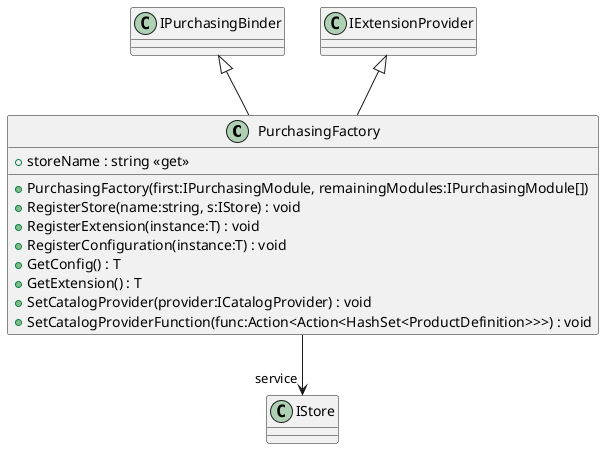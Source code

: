 @startuml
class PurchasingFactory {
    + PurchasingFactory(first:IPurchasingModule, remainingModules:IPurchasingModule[])
    + storeName : string <<get>>
    + RegisterStore(name:string, s:IStore) : void
    + RegisterExtension(instance:T) : void
    + RegisterConfiguration(instance:T) : void
    + GetConfig() : T
    + GetExtension() : T
    + SetCatalogProvider(provider:ICatalogProvider) : void
    + SetCatalogProviderFunction(func:Action<Action<HashSet<ProductDefinition>>>) : void
}
IPurchasingBinder <|-- PurchasingFactory
IExtensionProvider <|-- PurchasingFactory
PurchasingFactory --> "service" IStore
@enduml
